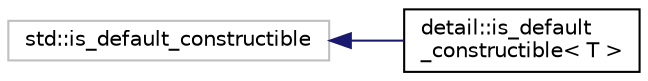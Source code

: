 digraph "Graphical Class Hierarchy"
{
 // LATEX_PDF_SIZE
  edge [fontname="Helvetica",fontsize="10",labelfontname="Helvetica",labelfontsize="10"];
  node [fontname="Helvetica",fontsize="10",shape=record];
  rankdir="LR";
  Node398 [label="std::is_default_constructible",height=0.2,width=0.4,color="grey75", fillcolor="white", style="filled",tooltip=" "];
  Node398 -> Node0 [dir="back",color="midnightblue",fontsize="10",style="solid",fontname="Helvetica"];
  Node0 [label="detail::is_default\l_constructible\< T \>",height=0.2,width=0.4,color="black", fillcolor="white", style="filled",URL="$structdetail_1_1is__default__constructible.html",tooltip=" "];
}
